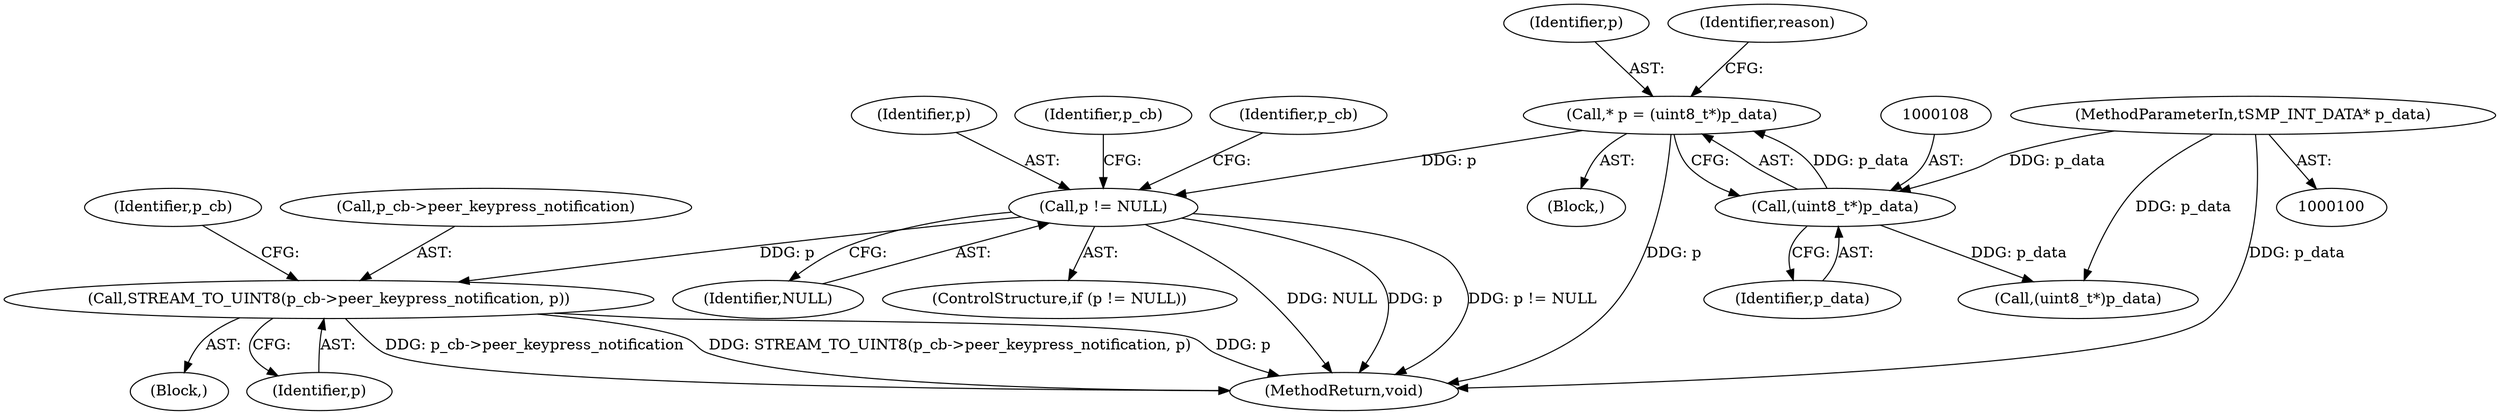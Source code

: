 digraph "0_Android_e8bbf5b0889790cf8616f4004867f0ff656f0551@pointer" {
"1000136" [label="(Call,p != NULL)"];
"1000105" [label="(Call,* p = (uint8_t*)p_data)"];
"1000107" [label="(Call,(uint8_t*)p_data)"];
"1000102" [label="(MethodParameterIn,tSMP_INT_DATA* p_data)"];
"1000140" [label="(Call,STREAM_TO_UINT8(p_cb->peer_keypress_notification, p))"];
"1000157" [label="(MethodReturn,void)"];
"1000154" [label="(Identifier,p_cb)"];
"1000141" [label="(Call,p_cb->peer_keypress_notification)"];
"1000142" [label="(Identifier,p_cb)"];
"1000138" [label="(Identifier,NULL)"];
"1000105" [label="(Call,* p = (uint8_t*)p_data)"];
"1000140" [label="(Call,STREAM_TO_UINT8(p_cb->peer_keypress_notification, p))"];
"1000103" [label="(Block,)"];
"1000136" [label="(Call,p != NULL)"];
"1000135" [label="(ControlStructure,if (p != NULL))"];
"1000106" [label="(Identifier,p)"];
"1000112" [label="(Identifier,reason)"];
"1000107" [label="(Call,(uint8_t*)p_data)"];
"1000149" [label="(Identifier,p_cb)"];
"1000122" [label="(Call,(uint8_t*)p_data)"];
"1000102" [label="(MethodParameterIn,tSMP_INT_DATA* p_data)"];
"1000139" [label="(Block,)"];
"1000137" [label="(Identifier,p)"];
"1000109" [label="(Identifier,p_data)"];
"1000144" [label="(Identifier,p)"];
"1000136" -> "1000135"  [label="AST: "];
"1000136" -> "1000138"  [label="CFG: "];
"1000137" -> "1000136"  [label="AST: "];
"1000138" -> "1000136"  [label="AST: "];
"1000142" -> "1000136"  [label="CFG: "];
"1000149" -> "1000136"  [label="CFG: "];
"1000136" -> "1000157"  [label="DDG: p != NULL"];
"1000136" -> "1000157"  [label="DDG: NULL"];
"1000136" -> "1000157"  [label="DDG: p"];
"1000105" -> "1000136"  [label="DDG: p"];
"1000136" -> "1000140"  [label="DDG: p"];
"1000105" -> "1000103"  [label="AST: "];
"1000105" -> "1000107"  [label="CFG: "];
"1000106" -> "1000105"  [label="AST: "];
"1000107" -> "1000105"  [label="AST: "];
"1000112" -> "1000105"  [label="CFG: "];
"1000105" -> "1000157"  [label="DDG: p"];
"1000107" -> "1000105"  [label="DDG: p_data"];
"1000107" -> "1000109"  [label="CFG: "];
"1000108" -> "1000107"  [label="AST: "];
"1000109" -> "1000107"  [label="AST: "];
"1000102" -> "1000107"  [label="DDG: p_data"];
"1000107" -> "1000122"  [label="DDG: p_data"];
"1000102" -> "1000100"  [label="AST: "];
"1000102" -> "1000157"  [label="DDG: p_data"];
"1000102" -> "1000122"  [label="DDG: p_data"];
"1000140" -> "1000139"  [label="AST: "];
"1000140" -> "1000144"  [label="CFG: "];
"1000141" -> "1000140"  [label="AST: "];
"1000144" -> "1000140"  [label="AST: "];
"1000154" -> "1000140"  [label="CFG: "];
"1000140" -> "1000157"  [label="DDG: p_cb->peer_keypress_notification"];
"1000140" -> "1000157"  [label="DDG: STREAM_TO_UINT8(p_cb->peer_keypress_notification, p)"];
"1000140" -> "1000157"  [label="DDG: p"];
}

